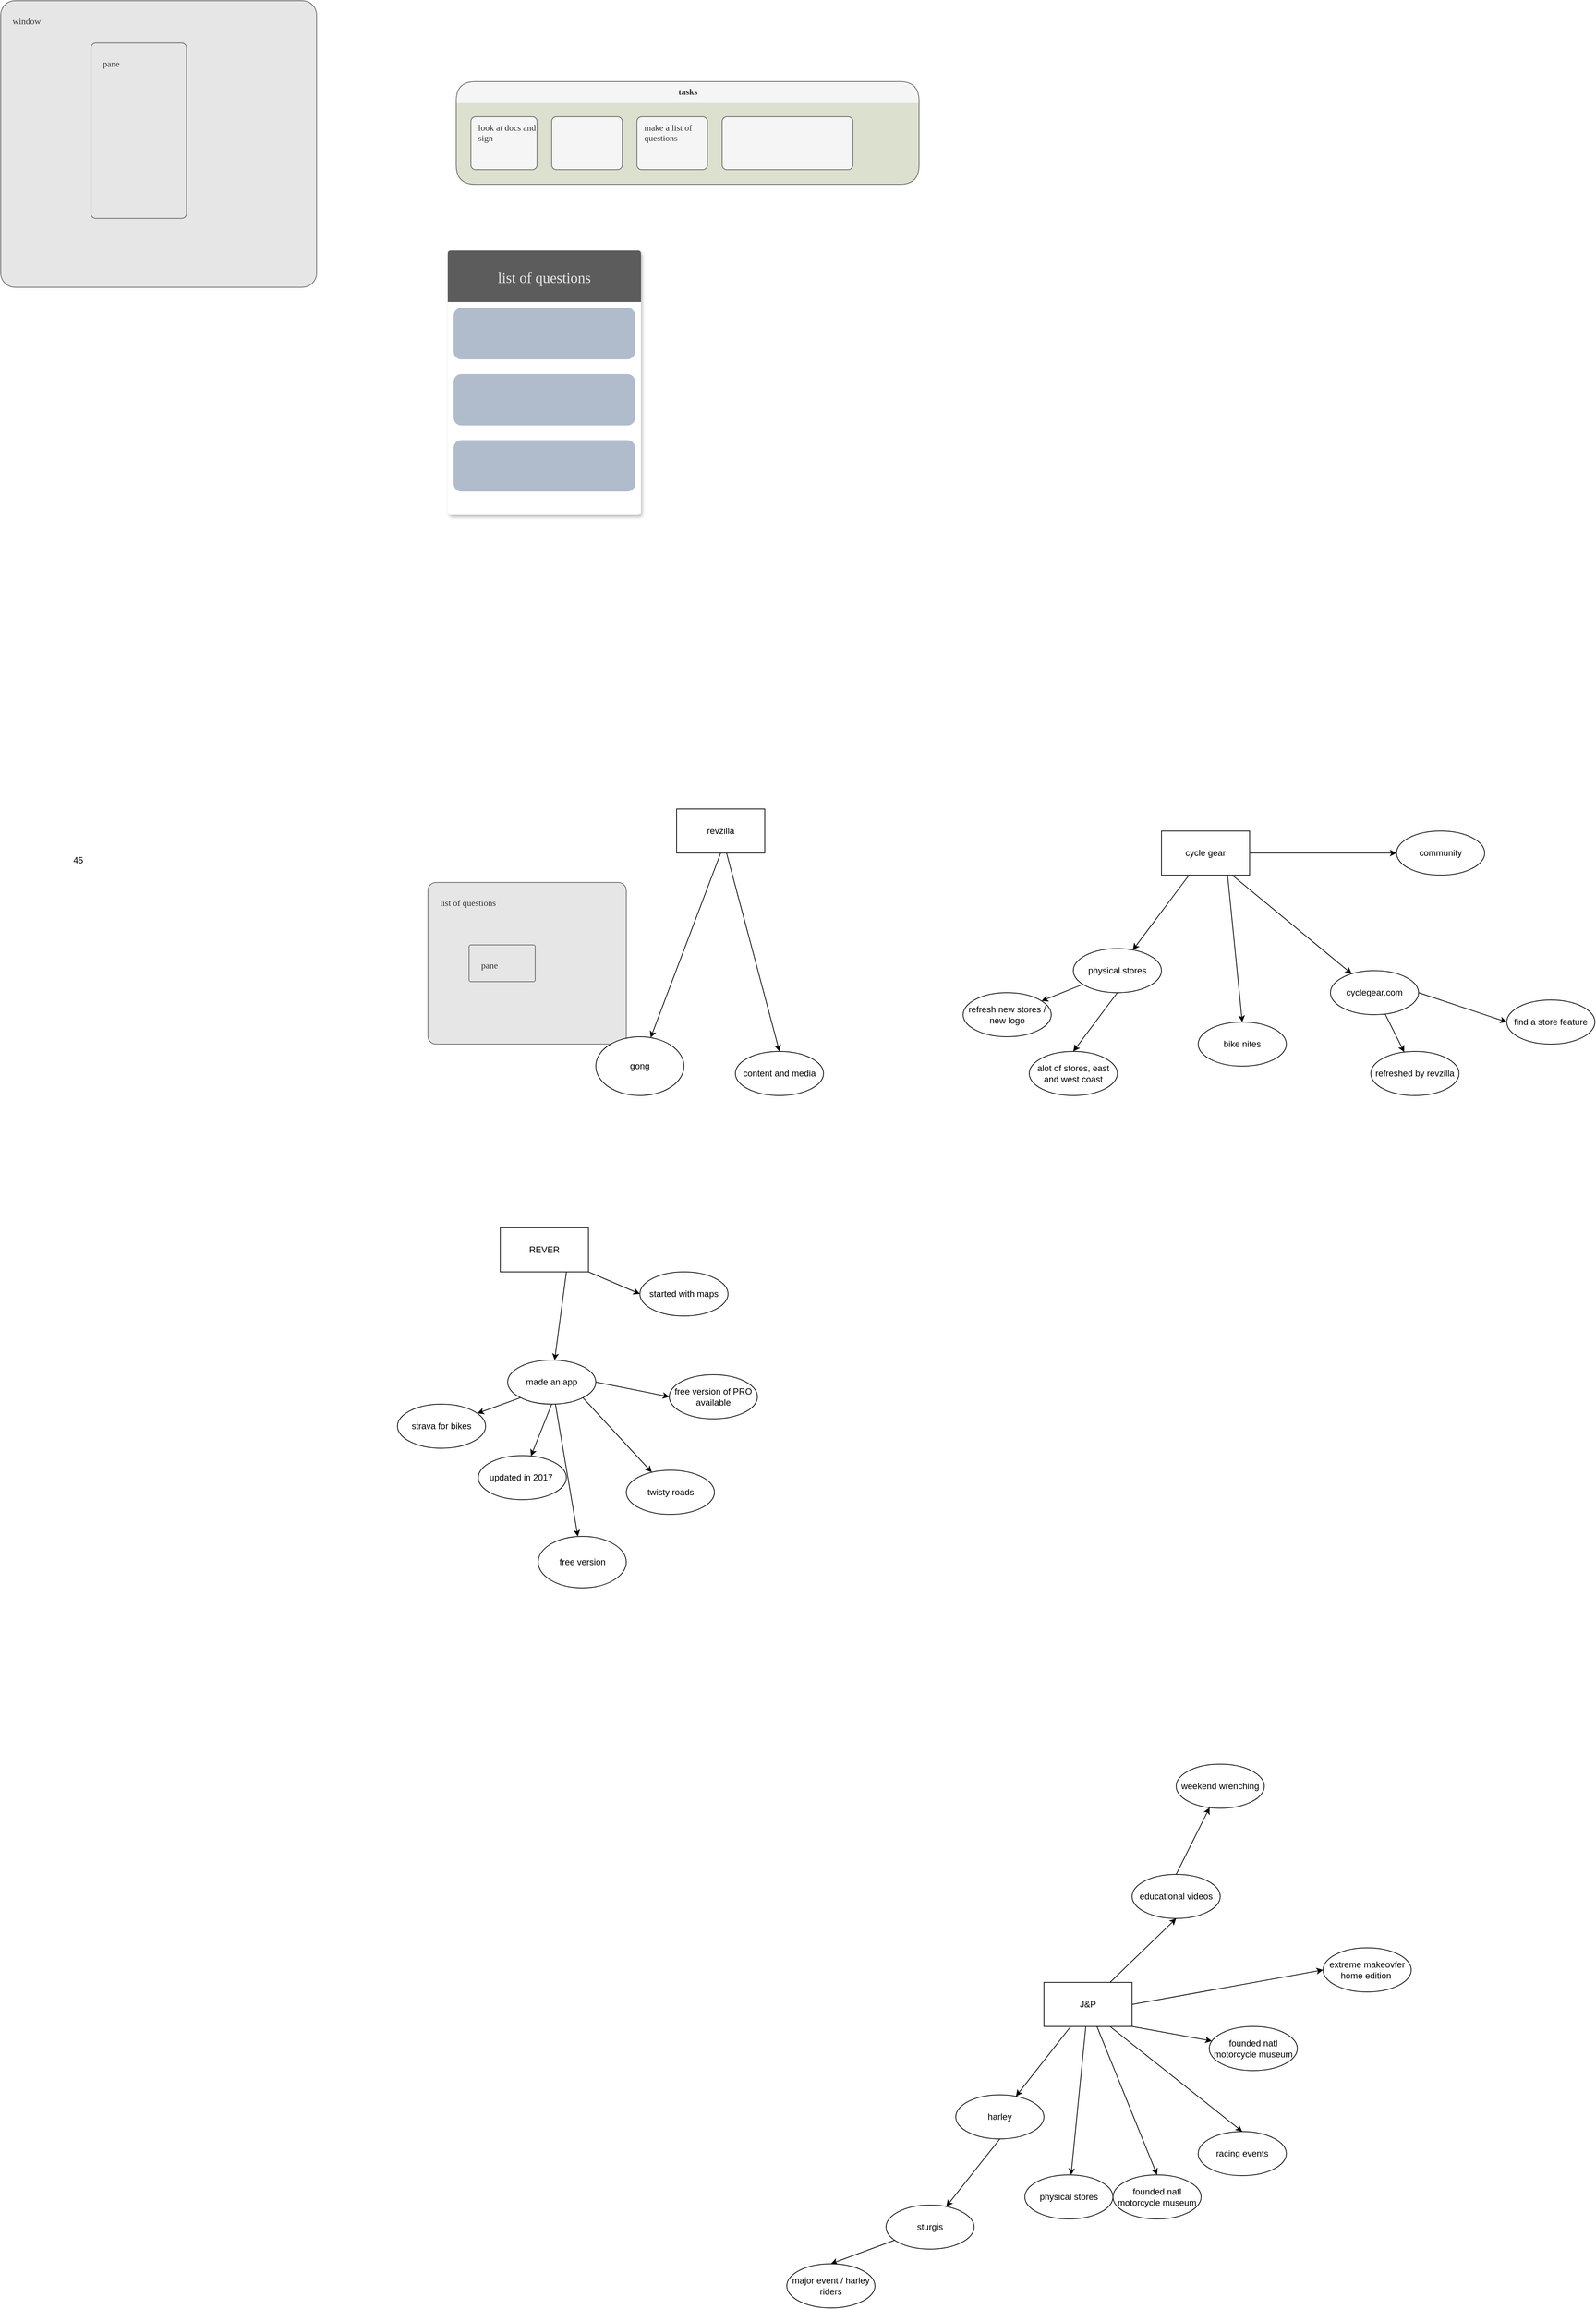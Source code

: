 <mxfile version="14.8.6" type="github" pages="2">
  <diagram id="C5RBs43oDa-KdzZeNtuy" name="Page-1">
    <mxGraphModel dx="1422" dy="726" grid="1" gridSize="10" guides="1" tooltips="1" connect="1" arrows="1" fold="1" page="1" pageScale="1" pageWidth="850" pageHeight="1100" math="0" shadow="0">
      <root>
        <mxCell id="WIyWlLk6GJQsqaUBKTNV-0" />
        <mxCell id="WIyWlLk6GJQsqaUBKTNV-1" parent="WIyWlLk6GJQsqaUBKTNV-0" />
        <mxCell id="ucrQczX7VRWxjf42sCM8-0" value="window" style="rounded=1;whiteSpace=wrap;html=1;fontStyle=0;arcSize=5;align=left;verticalAlign=top;spacingLeft=8;spacingTop=8;fontSize=12;fontColor=#333333;strokeColor=#666666;fillColor=#E6E6E6;spacingBottom=16;spacing=8;container=1;dropTarget=1;recursiveResize=1;collapsible=0;fontFamily=Merriweather sans;fontSource=https%3A%2F%2Ffonts.googleapis.com%2Fcss%3Ffamily%3DMerriweather%2Bsans;" parent="WIyWlLk6GJQsqaUBKTNV-1" vertex="1">
          <mxGeometry x="70" y="90" width="430" height="390" as="geometry" />
        </mxCell>
        <mxCell id="ucrQczX7VRWxjf42sCM8-2" value="pane" style="rounded=1;whiteSpace=wrap;html=1;fontStyle=0;arcSize=5;align=left;verticalAlign=top;spacingLeft=8;spacingTop=8;fontSize=12;fontColor=#333333;strokeColor=#666666;fillColor=#E6E6E6;spacingBottom=16;spacing=8;container=1;dropTarget=1;recursiveResize=0;collapsible=0;fontFamily=Merriweather sans;fontSource=https%3A%2F%2Ffonts.googleapis.com%2Fcss%3Ffamily%3DMerriweather%2Bsans;" parent="ucrQczX7VRWxjf42sCM8-0" vertex="1">
          <mxGeometry x="122.862" y="57.778" width="130.0" height="238.333" as="geometry" />
        </mxCell>
        <mxCell id="ucrQczX7VRWxjf42sCM8-10" value="tasks" style="swimlane;html=1;startSize=28;horizontal=1;childLayout=stackLayout;stackBorder=20;stackSpacing=20;resizeLast=0;resizeParent=1;fillColor=#f5f5f5;align=center;verticalAlign=middle;swimlaneLine=0;connectable=0;allowArrows=0;metaEdit=0;fontColor=#333333;strokeColor=#666666;swimlaneFillColor=#DCE0CE;resizeWidth=1;resizeHeight=1;autosize=1;collapsible=0;rounded=1;fontFamily=Merriweather sans;fontSource=https%3A%2F%2Ffonts.googleapis.com%2Fcss%3Ffamily%3DMerriweather%2Bsans;arcSize=31;" parent="WIyWlLk6GJQsqaUBKTNV-1" vertex="1">
          <mxGeometry x="690" y="200" width="630" height="140" as="geometry" />
        </mxCell>
        <mxCell id="ucrQczX7VRWxjf42sCM8-11" value="look at docs and sign" style="rounded=1;whiteSpace=wrap;html=1;fontSize=12;startSize=0;align=left;shadow=0;fontFamily=Merriweather sans;fontStyle=0;verticalAlign=top;strokeColor=#666666;fillColor=#f5f5f5;spacingTop=1;spacingLeft=8;arcSize=9;fontSource=https%3A%2F%2Ffonts.googleapis.com%2Fcss%3Ffamily%3DMerriweather%2Bsans;fontColor=#333333;" parent="ucrQczX7VRWxjf42sCM8-10" vertex="1">
          <mxGeometry x="20" y="48" width="90" height="72" as="geometry" />
        </mxCell>
        <mxCell id="ucrQczX7VRWxjf42sCM8-13" value="" style="rounded=1;whiteSpace=wrap;html=1;fontSize=12;startSize=0;align=left;labelPosition=center;verticalLabelPosition=middle;verticalAlign=top;shadow=0;fontFamily=Merriweather sans;fontStyle=0;strokeColor=#666666;fillColor=#f5f5f5;arcSize=9;spacingTop=1;spacingLeft=8;fontSource=https%3A%2F%2Ffonts.googleapis.com%2Fcss%3Ffamily%3DMerriweather%2Bsans;fontColor=#333333;" parent="ucrQczX7VRWxjf42sCM8-10" vertex="1">
          <mxGeometry x="130" y="48" width="96" height="72" as="geometry" />
        </mxCell>
        <mxCell id="ucrQczX7VRWxjf42sCM8-12" value="make a list of questions" style="rounded=1;whiteSpace=wrap;html=1;fontSize=12;startSize=0;align=left;labelPosition=center;verticalLabelPosition=middle;verticalAlign=top;shadow=0;fontFamily=Merriweather sans;fontStyle=0;strokeColor=#666666;fillColor=#f5f5f5;arcSize=9;spacingTop=1;spacingLeft=8;fontSource=https%3A%2F%2Ffonts.googleapis.com%2Fcss%3Ffamily%3DMerriweather%2Bsans;fontColor=#333333;" parent="ucrQczX7VRWxjf42sCM8-10" vertex="1">
          <mxGeometry x="246" y="48" width="96" height="72" as="geometry" />
        </mxCell>
        <mxCell id="ucrQczX7VRWxjf42sCM8-14" value="" style="rounded=1;whiteSpace=wrap;html=1;fontSize=12;startSize=0;align=left;shadow=0;fontFamily=Merriweather sans;fontStyle=0;verticalAlign=top;strokeColor=#666666;fillColor=#f5f5f5;spacingTop=1;spacingLeft=8;arcSize=9;fontSource=https%3A%2F%2Ffonts.googleapis.com%2Fcss%3Ffamily%3DMerriweather%2Bsans;fontColor=#333333;" parent="ucrQczX7VRWxjf42sCM8-10" vertex="1">
          <mxGeometry x="362" y="48" width="178" height="72" as="geometry" />
        </mxCell>
        <mxCell id="ucrQczX7VRWxjf42sCM8-1" value="list of questions" style="rounded=1;whiteSpace=wrap;html=1;fontStyle=0;arcSize=5;align=left;verticalAlign=top;spacingLeft=8;spacingTop=8;fontSize=12;fontColor=#333333;strokeColor=#666666;fillColor=#E6E6E6;spacingBottom=16;spacing=8;container=1;dropTarget=1;recursiveResize=0;collapsible=0;fontFamily=Merriweather sans;fontSource=https%3A%2F%2Ffonts.googleapis.com%2Fcss%3Ffamily%3DMerriweather%2Bsans;" parent="WIyWlLk6GJQsqaUBKTNV-1" vertex="1">
          <mxGeometry x="651.5" y="1290" width="270" height="220" as="geometry" />
        </mxCell>
        <mxCell id="ucrQczX7VRWxjf42sCM8-3" value="pane" style="rounded=1;whiteSpace=wrap;html=1;fontStyle=0;arcSize=5;align=left;verticalAlign=top;spacingLeft=8;spacingTop=8;fontSize=12;fontColor=#333333;strokeColor=#666666;fillColor=#E6E6E6;spacingBottom=16;spacing=8;container=1;dropTarget=1;recursiveResize=0;collapsible=0;fontFamily=Merriweather sans;fontSource=https%3A%2F%2Ffonts.googleapis.com%2Fcss%3Ffamily%3DMerriweather%2Bsans;" parent="ucrQczX7VRWxjf42sCM8-1" vertex="1">
          <mxGeometry x="56" y="85" width="90" height="50" as="geometry" />
        </mxCell>
        <mxCell id="ucrQczX7VRWxjf42sCM8-15" value="list of questions" style="swimlane;html=0;startSize=70;childLayout=stackLayout;horizontalStack=0;stackBorder=8;stackSpacing=20;resizeLast=0;resizeParent=1;swimlaneLine=0;swimlaneFillColor=#ffffff;dropTarget=1;collapsible=0;container=1;verticalAlign=middle;fontSize=20;fontStyle=0;labelPosition=center;verticalLabelPosition=middle;align=center;fillColor=#5C5C5C;rounded=1;arcSize=2;fontColor=#E6E6E6;autosize=0;strokeWidth=6;perimeterSpacing=1;horizontal=1;allowArrows=0;strokeColor=none;shadow=1;fontFamily=Merriweather sans;fontSource=https%3A%2F%2Ffonts.googleapis.com%2Fcss%3Ffamily%3DMerriweather%2Bsans;" parent="WIyWlLk6GJQsqaUBKTNV-1" vertex="1">
          <mxGeometry x="678.5" y="430" width="263" height="360" as="geometry" />
        </mxCell>
        <mxCell id="ucrQczX7VRWxjf42sCM8-21" value="" style="rounded=1;whiteSpace=wrap;html=1;fontSize=12;align=left;strokeColor=none;fillColor=#B0BCCC;verticalAlign=top;" parent="ucrQczX7VRWxjf42sCM8-15" vertex="1">
          <mxGeometry x="8" y="78" width="247" height="70" as="geometry" />
        </mxCell>
        <mxCell id="ucrQczX7VRWxjf42sCM8-18" value="" style="rounded=1;whiteSpace=wrap;html=1;fontSize=12;align=left;strokeColor=none;fillColor=#B0BCCC;verticalAlign=top;" parent="ucrQczX7VRWxjf42sCM8-15" vertex="1">
          <mxGeometry x="8" y="168" width="247" height="70" as="geometry" />
        </mxCell>
        <mxCell id="ucrQczX7VRWxjf42sCM8-20" value="" style="rounded=1;whiteSpace=wrap;html=1;fontSize=12;align=left;strokeColor=none;fillColor=#B0BCCC;verticalAlign=top;" parent="ucrQczX7VRWxjf42sCM8-15" vertex="1">
          <mxGeometry x="8" y="258" width="247" height="70" as="geometry" />
        </mxCell>
        <mxCell id="CDL5uqWcp8OkEE5-c-8O-3" style="rounded=0;orthogonalLoop=1;jettySize=auto;html=1;exitX=0.5;exitY=1;exitDx=0;exitDy=0;" parent="WIyWlLk6GJQsqaUBKTNV-1" source="CDL5uqWcp8OkEE5-c-8O-0" target="CDL5uqWcp8OkEE5-c-8O-2" edge="1">
          <mxGeometry relative="1" as="geometry" />
        </mxCell>
        <mxCell id="CDL5uqWcp8OkEE5-c-8O-5" style="edgeStyle=none;rounded=0;orthogonalLoop=1;jettySize=auto;html=1;entryX=0.5;entryY=0;entryDx=0;entryDy=0;" parent="WIyWlLk6GJQsqaUBKTNV-1" source="CDL5uqWcp8OkEE5-c-8O-0" target="CDL5uqWcp8OkEE5-c-8O-4" edge="1">
          <mxGeometry relative="1" as="geometry" />
        </mxCell>
        <mxCell id="CDL5uqWcp8OkEE5-c-8O-0" value="revzilla&lt;br&gt;" style="rounded=0;whiteSpace=wrap;html=1;" parent="WIyWlLk6GJQsqaUBKTNV-1" vertex="1">
          <mxGeometry x="990" y="1190" width="120" height="60" as="geometry" />
        </mxCell>
        <mxCell id="CDL5uqWcp8OkEE5-c-8O-2" value="gong&lt;br&gt;" style="ellipse;whiteSpace=wrap;html=1;fontFamily=Helvetica;fontSize=12;fontColor=#000000;align=center;strokeColor=#000000;fillColor=#ffffff;" parent="WIyWlLk6GJQsqaUBKTNV-1" vertex="1">
          <mxGeometry x="880" y="1500" width="120" height="80" as="geometry" />
        </mxCell>
        <mxCell id="CDL5uqWcp8OkEE5-c-8O-4" value="content and media" style="ellipse;whiteSpace=wrap;html=1;fontFamily=Helvetica;fontSize=12;fontColor=#000000;align=center;strokeColor=#000000;fillColor=#ffffff;" parent="WIyWlLk6GJQsqaUBKTNV-1" vertex="1">
          <mxGeometry x="1070" y="1520" width="120" height="60" as="geometry" />
        </mxCell>
        <mxCell id="CDL5uqWcp8OkEE5-c-8O-9" value="" style="edgeStyle=none;rounded=0;orthogonalLoop=1;jettySize=auto;html=1;" parent="WIyWlLk6GJQsqaUBKTNV-1" source="CDL5uqWcp8OkEE5-c-8O-6" target="CDL5uqWcp8OkEE5-c-8O-8" edge="1">
          <mxGeometry relative="1" as="geometry" />
        </mxCell>
        <mxCell id="CDL5uqWcp8OkEE5-c-8O-13" style="edgeStyle=none;rounded=0;orthogonalLoop=1;jettySize=auto;html=1;exitX=0.75;exitY=1;exitDx=0;exitDy=0;entryX=0.5;entryY=0;entryDx=0;entryDy=0;" parent="WIyWlLk6GJQsqaUBKTNV-1" source="CDL5uqWcp8OkEE5-c-8O-6" target="CDL5uqWcp8OkEE5-c-8O-10" edge="1">
          <mxGeometry relative="1" as="geometry" />
        </mxCell>
        <mxCell id="CDL5uqWcp8OkEE5-c-8O-17" style="edgeStyle=none;rounded=0;orthogonalLoop=1;jettySize=auto;html=1;entryX=0;entryY=0.5;entryDx=0;entryDy=0;" parent="WIyWlLk6GJQsqaUBKTNV-1" source="CDL5uqWcp8OkEE5-c-8O-6" target="CDL5uqWcp8OkEE5-c-8O-11" edge="1">
          <mxGeometry relative="1" as="geometry" />
        </mxCell>
        <mxCell id="CDL5uqWcp8OkEE5-c-8O-19" value="" style="edgeStyle=none;rounded=0;orthogonalLoop=1;jettySize=auto;html=1;" parent="WIyWlLk6GJQsqaUBKTNV-1" source="CDL5uqWcp8OkEE5-c-8O-6" target="CDL5uqWcp8OkEE5-c-8O-18" edge="1">
          <mxGeometry relative="1" as="geometry" />
        </mxCell>
        <mxCell id="CDL5uqWcp8OkEE5-c-8O-6" value="cycle gear" style="rounded=0;whiteSpace=wrap;html=1;" parent="WIyWlLk6GJQsqaUBKTNV-1" vertex="1">
          <mxGeometry x="1650" y="1220" width="120" height="60" as="geometry" />
        </mxCell>
        <mxCell id="CDL5uqWcp8OkEE5-c-8O-14" style="edgeStyle=none;rounded=0;orthogonalLoop=1;jettySize=auto;html=1;exitX=0.5;exitY=1;exitDx=0;exitDy=0;entryX=0.5;entryY=0;entryDx=0;entryDy=0;" parent="WIyWlLk6GJQsqaUBKTNV-1" source="CDL5uqWcp8OkEE5-c-8O-8" target="CDL5uqWcp8OkEE5-c-8O-12" edge="1">
          <mxGeometry relative="1" as="geometry" />
        </mxCell>
        <mxCell id="CDL5uqWcp8OkEE5-c-8O-25" value="" style="edgeStyle=none;rounded=0;orthogonalLoop=1;jettySize=auto;html=1;" parent="WIyWlLk6GJQsqaUBKTNV-1" source="CDL5uqWcp8OkEE5-c-8O-8" target="CDL5uqWcp8OkEE5-c-8O-24" edge="1">
          <mxGeometry relative="1" as="geometry" />
        </mxCell>
        <mxCell id="CDL5uqWcp8OkEE5-c-8O-8" value="physical stores" style="ellipse;whiteSpace=wrap;html=1;rounded=0;" parent="WIyWlLk6GJQsqaUBKTNV-1" vertex="1">
          <mxGeometry x="1530" y="1380" width="120" height="60" as="geometry" />
        </mxCell>
        <mxCell id="CDL5uqWcp8OkEE5-c-8O-10" value="bike nites" style="ellipse;whiteSpace=wrap;html=1;rounded=0;" parent="WIyWlLk6GJQsqaUBKTNV-1" vertex="1">
          <mxGeometry x="1700" y="1480" width="120" height="60" as="geometry" />
        </mxCell>
        <mxCell id="CDL5uqWcp8OkEE5-c-8O-11" value="community" style="ellipse;whiteSpace=wrap;html=1;rounded=0;" parent="WIyWlLk6GJQsqaUBKTNV-1" vertex="1">
          <mxGeometry x="1970" y="1220" width="120" height="60" as="geometry" />
        </mxCell>
        <mxCell id="CDL5uqWcp8OkEE5-c-8O-12" value="alot of stores, east and west coast" style="ellipse;whiteSpace=wrap;html=1;rounded=0;" parent="WIyWlLk6GJQsqaUBKTNV-1" vertex="1">
          <mxGeometry x="1470" y="1520" width="120" height="60" as="geometry" />
        </mxCell>
        <mxCell id="CDL5uqWcp8OkEE5-c-8O-21" value="" style="edgeStyle=none;rounded=0;orthogonalLoop=1;jettySize=auto;html=1;" parent="WIyWlLk6GJQsqaUBKTNV-1" source="CDL5uqWcp8OkEE5-c-8O-18" target="CDL5uqWcp8OkEE5-c-8O-20" edge="1">
          <mxGeometry relative="1" as="geometry" />
        </mxCell>
        <mxCell id="CDL5uqWcp8OkEE5-c-8O-23" style="edgeStyle=none;rounded=0;orthogonalLoop=1;jettySize=auto;html=1;exitX=1;exitY=0.5;exitDx=0;exitDy=0;entryX=0;entryY=0.5;entryDx=0;entryDy=0;" parent="WIyWlLk6GJQsqaUBKTNV-1" source="CDL5uqWcp8OkEE5-c-8O-18" target="CDL5uqWcp8OkEE5-c-8O-22" edge="1">
          <mxGeometry relative="1" as="geometry" />
        </mxCell>
        <mxCell id="CDL5uqWcp8OkEE5-c-8O-18" value="cyclegear.com" style="ellipse;whiteSpace=wrap;html=1;rounded=0;" parent="WIyWlLk6GJQsqaUBKTNV-1" vertex="1">
          <mxGeometry x="1880" y="1410" width="120" height="60" as="geometry" />
        </mxCell>
        <mxCell id="CDL5uqWcp8OkEE5-c-8O-20" value="refreshed by revzilla" style="ellipse;whiteSpace=wrap;html=1;rounded=0;" parent="WIyWlLk6GJQsqaUBKTNV-1" vertex="1">
          <mxGeometry x="1935" y="1520" width="120" height="60" as="geometry" />
        </mxCell>
        <mxCell id="CDL5uqWcp8OkEE5-c-8O-22" value="find a store feature" style="ellipse;whiteSpace=wrap;html=1;rounded=0;" parent="WIyWlLk6GJQsqaUBKTNV-1" vertex="1">
          <mxGeometry x="2120" y="1450" width="120" height="60" as="geometry" />
        </mxCell>
        <mxCell id="CDL5uqWcp8OkEE5-c-8O-24" value="refresh new stores / new logo" style="ellipse;whiteSpace=wrap;html=1;rounded=0;" parent="WIyWlLk6GJQsqaUBKTNV-1" vertex="1">
          <mxGeometry x="1380" y="1440" width="120" height="60" as="geometry" />
        </mxCell>
        <mxCell id="CDL5uqWcp8OkEE5-c-8O-28" value="" style="edgeStyle=none;rounded=0;orthogonalLoop=1;jettySize=auto;html=1;" parent="WIyWlLk6GJQsqaUBKTNV-1" source="CDL5uqWcp8OkEE5-c-8O-26" target="CDL5uqWcp8OkEE5-c-8O-27" edge="1">
          <mxGeometry relative="1" as="geometry" />
        </mxCell>
        <mxCell id="CDL5uqWcp8OkEE5-c-8O-31" value="" style="edgeStyle=none;rounded=0;orthogonalLoop=1;jettySize=auto;html=1;" parent="WIyWlLk6GJQsqaUBKTNV-1" source="CDL5uqWcp8OkEE5-c-8O-26" target="CDL5uqWcp8OkEE5-c-8O-30" edge="1">
          <mxGeometry relative="1" as="geometry" />
        </mxCell>
        <mxCell id="CDL5uqWcp8OkEE5-c-8O-34" style="edgeStyle=none;rounded=0;orthogonalLoop=1;jettySize=auto;html=1;exitX=0.75;exitY=1;exitDx=0;exitDy=0;entryX=0.5;entryY=0;entryDx=0;entryDy=0;" parent="WIyWlLk6GJQsqaUBKTNV-1" source="CDL5uqWcp8OkEE5-c-8O-26" target="CDL5uqWcp8OkEE5-c-8O-32" edge="1">
          <mxGeometry relative="1" as="geometry" />
        </mxCell>
        <mxCell id="CDL5uqWcp8OkEE5-c-8O-61" style="edgeStyle=none;rounded=0;orthogonalLoop=1;jettySize=auto;html=1;exitX=1;exitY=1;exitDx=0;exitDy=0;" parent="WIyWlLk6GJQsqaUBKTNV-1" source="CDL5uqWcp8OkEE5-c-8O-26" target="CDL5uqWcp8OkEE5-c-8O-37" edge="1">
          <mxGeometry relative="1" as="geometry" />
        </mxCell>
        <mxCell id="CDL5uqWcp8OkEE5-c-8O-63" style="edgeStyle=none;rounded=0;orthogonalLoop=1;jettySize=auto;html=1;entryX=0.5;entryY=0;entryDx=0;entryDy=0;" parent="WIyWlLk6GJQsqaUBKTNV-1" source="CDL5uqWcp8OkEE5-c-8O-26" target="CDL5uqWcp8OkEE5-c-8O-38" edge="1">
          <mxGeometry relative="1" as="geometry" />
        </mxCell>
        <mxCell id="sypM5k2JF5nkLfDKtWJV-2" style="edgeStyle=none;rounded=0;orthogonalLoop=1;jettySize=auto;html=1;exitX=1;exitY=0.5;exitDx=0;exitDy=0;entryX=0;entryY=0.5;entryDx=0;entryDy=0;" parent="WIyWlLk6GJQsqaUBKTNV-1" source="CDL5uqWcp8OkEE5-c-8O-26" target="CDL5uqWcp8OkEE5-c-8O-39" edge="1">
          <mxGeometry relative="1" as="geometry" />
        </mxCell>
        <mxCell id="sypM5k2JF5nkLfDKtWJV-3" style="edgeStyle=none;rounded=0;orthogonalLoop=1;jettySize=auto;html=1;exitX=0.75;exitY=0;exitDx=0;exitDy=0;entryX=0.5;entryY=1;entryDx=0;entryDy=0;" parent="WIyWlLk6GJQsqaUBKTNV-1" source="CDL5uqWcp8OkEE5-c-8O-26" target="CDL5uqWcp8OkEE5-c-8O-41" edge="1">
          <mxGeometry relative="1" as="geometry" />
        </mxCell>
        <mxCell id="CDL5uqWcp8OkEE5-c-8O-26" value="J&amp;amp;P" style="rounded=0;whiteSpace=wrap;html=1;" parent="WIyWlLk6GJQsqaUBKTNV-1" vertex="1">
          <mxGeometry x="1490" y="2787" width="120" height="60" as="geometry" />
        </mxCell>
        <mxCell id="CDL5uqWcp8OkEE5-c-8O-62" style="edgeStyle=none;rounded=0;orthogonalLoop=1;jettySize=auto;html=1;exitX=0.5;exitY=1;exitDx=0;exitDy=0;" parent="WIyWlLk6GJQsqaUBKTNV-1" source="CDL5uqWcp8OkEE5-c-8O-27" target="CDL5uqWcp8OkEE5-c-8O-35" edge="1">
          <mxGeometry relative="1" as="geometry" />
        </mxCell>
        <mxCell id="CDL5uqWcp8OkEE5-c-8O-27" value="harley" style="ellipse;whiteSpace=wrap;html=1;rounded=0;" parent="WIyWlLk6GJQsqaUBKTNV-1" vertex="1">
          <mxGeometry x="1370" y="2940" width="120" height="60" as="geometry" />
        </mxCell>
        <mxCell id="CDL5uqWcp8OkEE5-c-8O-30" value="physical stores" style="ellipse;whiteSpace=wrap;html=1;rounded=0;" parent="WIyWlLk6GJQsqaUBKTNV-1" vertex="1">
          <mxGeometry x="1464" y="3049" width="120" height="60" as="geometry" />
        </mxCell>
        <mxCell id="CDL5uqWcp8OkEE5-c-8O-32" value="racing events" style="ellipse;whiteSpace=wrap;html=1;rounded=0;" parent="WIyWlLk6GJQsqaUBKTNV-1" vertex="1">
          <mxGeometry x="1700" y="2990" width="120" height="60" as="geometry" />
        </mxCell>
        <mxCell id="CDL5uqWcp8OkEE5-c-8O-60" style="edgeStyle=none;rounded=0;orthogonalLoop=1;jettySize=auto;html=1;entryX=0.5;entryY=0;entryDx=0;entryDy=0;" parent="WIyWlLk6GJQsqaUBKTNV-1" source="CDL5uqWcp8OkEE5-c-8O-35" target="CDL5uqWcp8OkEE5-c-8O-36" edge="1">
          <mxGeometry relative="1" as="geometry" />
        </mxCell>
        <mxCell id="CDL5uqWcp8OkEE5-c-8O-35" value="sturgis" style="ellipse;whiteSpace=wrap;html=1;rounded=0;" parent="WIyWlLk6GJQsqaUBKTNV-1" vertex="1">
          <mxGeometry x="1275" y="3090" width="120" height="60" as="geometry" />
        </mxCell>
        <mxCell id="CDL5uqWcp8OkEE5-c-8O-36" value="major event / harley riders" style="ellipse;whiteSpace=wrap;html=1;rounded=0;" parent="WIyWlLk6GJQsqaUBKTNV-1" vertex="1">
          <mxGeometry x="1140" y="3170" width="120" height="60" as="geometry" />
        </mxCell>
        <mxCell id="CDL5uqWcp8OkEE5-c-8O-37" value="founded natl motorcycle museum" style="ellipse;whiteSpace=wrap;html=1;rounded=0;" parent="WIyWlLk6GJQsqaUBKTNV-1" vertex="1">
          <mxGeometry x="1715" y="2847" width="120" height="60" as="geometry" />
        </mxCell>
        <mxCell id="CDL5uqWcp8OkEE5-c-8O-38" value="founded natl motorcycle museum" style="ellipse;whiteSpace=wrap;html=1;rounded=0;" parent="WIyWlLk6GJQsqaUBKTNV-1" vertex="1">
          <mxGeometry x="1584" y="3049" width="120" height="60" as="geometry" />
        </mxCell>
        <mxCell id="CDL5uqWcp8OkEE5-c-8O-39" value="extreme makeovfer home edition&amp;nbsp;" style="ellipse;whiteSpace=wrap;html=1;rounded=0;" parent="WIyWlLk6GJQsqaUBKTNV-1" vertex="1">
          <mxGeometry x="1870" y="2740" width="120" height="60" as="geometry" />
        </mxCell>
        <mxCell id="CDL5uqWcp8OkEE5-c-8O-40" value="weekend wrenching" style="ellipse;whiteSpace=wrap;html=1;rounded=0;" parent="WIyWlLk6GJQsqaUBKTNV-1" vertex="1">
          <mxGeometry x="1670" y="2490" width="120" height="60" as="geometry" />
        </mxCell>
        <mxCell id="sypM5k2JF5nkLfDKtWJV-4" style="edgeStyle=none;rounded=0;orthogonalLoop=1;jettySize=auto;html=1;exitX=0.5;exitY=0;exitDx=0;exitDy=0;" parent="WIyWlLk6GJQsqaUBKTNV-1" source="CDL5uqWcp8OkEE5-c-8O-41" target="CDL5uqWcp8OkEE5-c-8O-40" edge="1">
          <mxGeometry relative="1" as="geometry" />
        </mxCell>
        <mxCell id="CDL5uqWcp8OkEE5-c-8O-41" value="educational videos" style="ellipse;whiteSpace=wrap;html=1;rounded=0;" parent="WIyWlLk6GJQsqaUBKTNV-1" vertex="1">
          <mxGeometry x="1610" y="2640" width="120" height="60" as="geometry" />
        </mxCell>
        <mxCell id="CDL5uqWcp8OkEE5-c-8O-45" style="edgeStyle=none;rounded=0;orthogonalLoop=1;jettySize=auto;html=1;exitX=1;exitY=1;exitDx=0;exitDy=0;entryX=0;entryY=0.5;entryDx=0;entryDy=0;" parent="WIyWlLk6GJQsqaUBKTNV-1" source="CDL5uqWcp8OkEE5-c-8O-43" target="CDL5uqWcp8OkEE5-c-8O-44" edge="1">
          <mxGeometry relative="1" as="geometry" />
        </mxCell>
        <mxCell id="CDL5uqWcp8OkEE5-c-8O-52" style="edgeStyle=none;rounded=0;orthogonalLoop=1;jettySize=auto;html=1;exitX=0.75;exitY=1;exitDx=0;exitDy=0;" parent="WIyWlLk6GJQsqaUBKTNV-1" source="CDL5uqWcp8OkEE5-c-8O-43" target="CDL5uqWcp8OkEE5-c-8O-46" edge="1">
          <mxGeometry relative="1" as="geometry" />
        </mxCell>
        <mxCell id="CDL5uqWcp8OkEE5-c-8O-43" value="REVER" style="rounded=0;whiteSpace=wrap;html=1;" parent="WIyWlLk6GJQsqaUBKTNV-1" vertex="1">
          <mxGeometry x="750" y="1760" width="120" height="60" as="geometry" />
        </mxCell>
        <mxCell id="CDL5uqWcp8OkEE5-c-8O-44" value="started with maps" style="ellipse;whiteSpace=wrap;html=1;rounded=0;" parent="WIyWlLk6GJQsqaUBKTNV-1" vertex="1">
          <mxGeometry x="940" y="1820" width="120" height="60" as="geometry" />
        </mxCell>
        <mxCell id="CDL5uqWcp8OkEE5-c-8O-48" value="" style="edgeStyle=none;rounded=0;orthogonalLoop=1;jettySize=auto;html=1;" parent="WIyWlLk6GJQsqaUBKTNV-1" source="CDL5uqWcp8OkEE5-c-8O-46" target="CDL5uqWcp8OkEE5-c-8O-47" edge="1">
          <mxGeometry relative="1" as="geometry" />
        </mxCell>
        <mxCell id="CDL5uqWcp8OkEE5-c-8O-51" style="edgeStyle=none;rounded=0;orthogonalLoop=1;jettySize=auto;html=1;exitX=0;exitY=1;exitDx=0;exitDy=0;" parent="WIyWlLk6GJQsqaUBKTNV-1" source="CDL5uqWcp8OkEE5-c-8O-46" target="CDL5uqWcp8OkEE5-c-8O-49" edge="1">
          <mxGeometry relative="1" as="geometry" />
        </mxCell>
        <mxCell id="CDL5uqWcp8OkEE5-c-8O-54" style="edgeStyle=none;rounded=0;orthogonalLoop=1;jettySize=auto;html=1;exitX=0.5;exitY=1;exitDx=0;exitDy=0;" parent="WIyWlLk6GJQsqaUBKTNV-1" source="CDL5uqWcp8OkEE5-c-8O-46" target="CDL5uqWcp8OkEE5-c-8O-53" edge="1">
          <mxGeometry relative="1" as="geometry" />
        </mxCell>
        <mxCell id="CDL5uqWcp8OkEE5-c-8O-56" style="edgeStyle=none;rounded=0;orthogonalLoop=1;jettySize=auto;html=1;exitX=1;exitY=1;exitDx=0;exitDy=0;" parent="WIyWlLk6GJQsqaUBKTNV-1" source="CDL5uqWcp8OkEE5-c-8O-46" target="CDL5uqWcp8OkEE5-c-8O-55" edge="1">
          <mxGeometry relative="1" as="geometry" />
        </mxCell>
        <mxCell id="sypM5k2JF5nkLfDKtWJV-0" style="rounded=0;orthogonalLoop=1;jettySize=auto;html=1;exitX=1;exitY=0.5;exitDx=0;exitDy=0;entryX=0;entryY=0.5;entryDx=0;entryDy=0;" parent="WIyWlLk6GJQsqaUBKTNV-1" source="CDL5uqWcp8OkEE5-c-8O-46" target="CDL5uqWcp8OkEE5-c-8O-58" edge="1">
          <mxGeometry relative="1" as="geometry" />
        </mxCell>
        <mxCell id="CDL5uqWcp8OkEE5-c-8O-46" value="made an app" style="ellipse;whiteSpace=wrap;html=1;rounded=0;" parent="WIyWlLk6GJQsqaUBKTNV-1" vertex="1">
          <mxGeometry x="760" y="1940" width="120" height="60" as="geometry" />
        </mxCell>
        <mxCell id="CDL5uqWcp8OkEE5-c-8O-47" value="free version&lt;br&gt;" style="ellipse;whiteSpace=wrap;html=1;rounded=0;" parent="WIyWlLk6GJQsqaUBKTNV-1" vertex="1">
          <mxGeometry x="801.5" y="2180" width="120" height="70" as="geometry" />
        </mxCell>
        <mxCell id="CDL5uqWcp8OkEE5-c-8O-49" value="strava for bikes" style="ellipse;whiteSpace=wrap;html=1;rounded=0;" parent="WIyWlLk6GJQsqaUBKTNV-1" vertex="1">
          <mxGeometry x="610" y="2000" width="120" height="60" as="geometry" />
        </mxCell>
        <mxCell id="CDL5uqWcp8OkEE5-c-8O-53" value="updated in 2017&amp;nbsp;" style="ellipse;whiteSpace=wrap;html=1;rounded=0;" parent="WIyWlLk6GJQsqaUBKTNV-1" vertex="1">
          <mxGeometry x="720" y="2070" width="120" height="60" as="geometry" />
        </mxCell>
        <mxCell id="CDL5uqWcp8OkEE5-c-8O-55" value="twisty roads" style="ellipse;whiteSpace=wrap;html=1;rounded=0;" parent="WIyWlLk6GJQsqaUBKTNV-1" vertex="1">
          <mxGeometry x="921.5" y="2090" width="120" height="60" as="geometry" />
        </mxCell>
        <mxCell id="CDL5uqWcp8OkEE5-c-8O-58" value="free version of PRO available" style="ellipse;whiteSpace=wrap;html=1;rounded=0;" parent="WIyWlLk6GJQsqaUBKTNV-1" vertex="1">
          <mxGeometry x="980" y="1960" width="120" height="60" as="geometry" />
        </mxCell>
        <mxCell id="jbMZL8lNuqLYiirpiehK-12" value="45" style="text;html=1;align=center;verticalAlign=middle;resizable=0;points=[];autosize=1;strokeColor=none;" vertex="1" parent="WIyWlLk6GJQsqaUBKTNV-1">
          <mxGeometry x="160" y="1250" width="30" height="20" as="geometry" />
        </mxCell>
      </root>
    </mxGraphModel>
  </diagram>
  <diagram id="HE1VfRM75uAiaPYxfimM" name="mob coding">
    <mxGraphModel dx="1874" dy="760" grid="1" gridSize="10" guides="1" tooltips="1" connect="1" arrows="1" fold="1" page="0" pageScale="1" pageWidth="850" pageHeight="1100" math="0" shadow="0">
      <root>
        <mxCell id="jIR6ZfUCpSBKofC2tpVq-0" />
        <mxCell id="jIR6ZfUCpSBKofC2tpVq-1" parent="jIR6ZfUCpSBKofC2tpVq-0" />
        <mxCell id="jIR6ZfUCpSBKofC2tpVq-2" value="mob coding" style="swimlane;html=1;startSize=28;horizontal=1;childLayout=stackLayout;stackBorder=20;stackSpacing=20;resizeLast=0;resizeParent=1;fillColor=#f5f5f5;align=center;verticalAlign=middle;swimlaneLine=0;connectable=0;allowArrows=0;metaEdit=0;fontColor=#333333;strokeColor=#666666;swimlaneFillColor=#DCE0CE;resizeWidth=1;resizeHeight=1;autosize=1;collapsible=0;rounded=1;fontFamily=Merriweather sans;fontSource=https%3A%2F%2Ffonts.googleapis.com%2Fcss%3Ffamily%3DMerriweather%2Bsans;arcSize=11;" vertex="1" parent="jIR6ZfUCpSBKofC2tpVq-1">
          <mxGeometry x="100" y="220" width="672" height="140" as="geometry" />
        </mxCell>
        <mxCell id="jIR6ZfUCpSBKofC2tpVq-3" value="start, introduce the idea" style="rounded=1;whiteSpace=wrap;html=1;fontSize=12;startSize=0;align=left;shadow=0;fontFamily=Merriweather sans;fontStyle=0;verticalAlign=top;strokeColor=#666666;fillColor=#f5f5f5;spacingTop=1;spacingLeft=8;arcSize=9;fontSource=https%3A%2F%2Ffonts.googleapis.com%2Fcss%3Ffamily%3DMerriweather%2Bsans;fontColor=#333333;" vertex="1" parent="jIR6ZfUCpSBKofC2tpVq-2">
          <mxGeometry x="20" y="48" width="100" height="72" as="geometry" />
        </mxCell>
        <mxCell id="jIR6ZfUCpSBKofC2tpVq-4" value="introduce exercism" style="rounded=1;whiteSpace=wrap;html=1;fontSize=12;startSize=0;align=left;labelPosition=center;verticalLabelPosition=middle;verticalAlign=top;shadow=0;fontFamily=Merriweather sans;fontStyle=0;strokeColor=#666666;fillColor=#f5f5f5;arcSize=9;spacingTop=1;spacingLeft=8;fontSource=https%3A%2F%2Ffonts.googleapis.com%2Fcss%3Ffamily%3DMerriweather%2Bsans;fontColor=#333333;" vertex="1" parent="jIR6ZfUCpSBKofC2tpVq-2">
          <mxGeometry x="140" y="48" width="96" height="72" as="geometry" />
        </mxCell>
        <mxCell id="jIR6ZfUCpSBKofC2tpVq-5" value="make a list of questions" style="rounded=1;whiteSpace=wrap;html=1;fontSize=12;startSize=0;align=left;labelPosition=center;verticalLabelPosition=middle;verticalAlign=top;shadow=0;fontFamily=Merriweather sans;fontStyle=0;strokeColor=#666666;fillColor=#f5f5f5;arcSize=9;spacingTop=1;spacingLeft=8;fontSource=https%3A%2F%2Ffonts.googleapis.com%2Fcss%3Ffamily%3DMerriweather%2Bsans;fontColor=#333333;" vertex="1" parent="jIR6ZfUCpSBKofC2tpVq-2">
          <mxGeometry x="256" y="48" width="96" height="72" as="geometry" />
        </mxCell>
        <mxCell id="jIR6ZfUCpSBKofC2tpVq-7" value="wrap up" style="rounded=1;whiteSpace=wrap;html=1;fontSize=12;startSize=0;align=left;shadow=0;fontFamily=Merriweather sans;fontStyle=0;verticalAlign=top;strokeColor=#666666;fillColor=#f5f5f5;spacingTop=1;spacingLeft=8;arcSize=9;fontSource=https%3A%2F%2Ffonts.googleapis.com%2Fcss%3Ffamily%3DMerriweather%2Bsans;fontColor=#333333;" vertex="1" parent="jIR6ZfUCpSBKofC2tpVq-2">
          <mxGeometry x="372" y="48" width="48" height="72" as="geometry" />
        </mxCell>
        <mxCell id="jIR6ZfUCpSBKofC2tpVq-13" value="pick a route" style="rounded=1;whiteSpace=wrap;html=1;fontSize=12;startSize=0;align=left;labelPosition=center;verticalLabelPosition=middle;verticalAlign=top;shadow=0;fontFamily=Merriweather sans;fontStyle=0;strokeColor=#666666;fillColor=#f5f5f5;arcSize=9;spacingTop=1;spacingLeft=8;fontSource=https%3A%2F%2Ffonts.googleapis.com%2Fcss%3Ffamily%3DMerriweather%2Bsans;fontColor=#333333;" vertex="1" parent="jIR6ZfUCpSBKofC2tpVq-2">
          <mxGeometry x="440" y="48" width="96" height="72" as="geometry" />
        </mxCell>
        <mxCell id="jIR6ZfUCpSBKofC2tpVq-8" value="roles" style="swimlane;html=1;startSize=20;horizontal=1;childLayout=stackLayout;stackBorder=20;stackSpacing=20;resizeLast=0;resizeParent=1;fillColor=#f5f5f5;align=center;verticalAlign=middle;swimlaneLine=0;connectable=0;allowArrows=0;metaEdit=0;fontColor=#333333;strokeColor=#666666;swimlaneFillColor=#DCE0CE;resizeWidth=1;resizeHeight=1;autosize=1;collapsible=0;rounded=1;fontFamily=Merriweather sans;fontSource=https%3A%2F%2Ffonts.googleapis.com%2Fcss%3Ffamily%3DMerriweather%2Bsans;arcSize=10;" vertex="1" parent="jIR6ZfUCpSBKofC2tpVq-1">
          <mxGeometry x="800" y="520" width="478" height="160" as="geometry" />
        </mxCell>
        <mxCell id="jIR6ZfUCpSBKofC2tpVq-9" value="driver" style="rounded=1;whiteSpace=wrap;html=1;fontSize=12;startSize=0;align=left;shadow=0;fontFamily=Merriweather sans;fontStyle=0;verticalAlign=top;strokeColor=#666666;fillColor=#f5f5f5;spacingTop=1;spacingLeft=8;arcSize=9;fontSource=https%3A%2F%2Ffonts.googleapis.com%2Fcss%3Ffamily%3DMerriweather%2Bsans;fontColor=#333333;" vertex="1" parent="jIR6ZfUCpSBKofC2tpVq-8">
          <mxGeometry x="20" y="40" width="90" height="100" as="geometry" />
        </mxCell>
        <mxCell id="jIR6ZfUCpSBKofC2tpVq-10" value="navigator" style="rounded=1;whiteSpace=wrap;html=1;fontSize=12;startSize=0;align=left;labelPosition=center;verticalLabelPosition=middle;verticalAlign=top;shadow=0;fontFamily=Merriweather sans;fontStyle=0;strokeColor=#666666;fillColor=#f5f5f5;arcSize=9;spacingTop=1;spacingLeft=8;fontSource=https%3A%2F%2Ffonts.googleapis.com%2Fcss%3Ffamily%3DMerriweather%2Bsans;fontColor=#333333;" vertex="1" parent="jIR6ZfUCpSBKofC2tpVq-8">
          <mxGeometry x="130" y="40" width="96" height="100" as="geometry" />
        </mxCell>
        <mxCell id="jIR6ZfUCpSBKofC2tpVq-11" value="optionally rotating &lt;font style=&quot;font-size: 14px&quot;&gt;navigator&lt;/font&gt;" style="rounded=1;whiteSpace=wrap;html=1;fontSize=12;startSize=0;align=left;labelPosition=center;verticalLabelPosition=middle;verticalAlign=top;shadow=0;fontFamily=Merriweather sans;fontStyle=0;strokeColor=#666666;fillColor=#f5f5f5;arcSize=9;spacingTop=1;spacingLeft=8;fontSource=https%3A%2F%2Ffonts.googleapis.com%2Fcss%3Ffamily%3DMerriweather%2Bsans;fontColor=#333333;" vertex="1" parent="jIR6ZfUCpSBKofC2tpVq-8">
          <mxGeometry x="246" y="40" width="96" height="100" as="geometry" />
        </mxCell>
        <mxCell id="jIR6ZfUCpSBKofC2tpVq-12" value="&lt;font style=&quot;font-size: 14px&quot;&gt;mob&lt;/font&gt;, participates in discussion&amp;nbsp; of approach" style="rounded=1;whiteSpace=wrap;html=1;fontSize=12;startSize=0;align=left;labelPosition=center;verticalLabelPosition=middle;verticalAlign=top;shadow=0;fontFamily=Merriweather sans;fontStyle=0;strokeColor=#666666;fillColor=#f5f5f5;arcSize=9;spacingTop=1;spacingLeft=8;fontSource=https%3A%2F%2Ffonts.googleapis.com%2Fcss%3Ffamily%3DMerriweather%2Bsans;fontColor=#333333;" vertex="1" parent="jIR6ZfUCpSBKofC2tpVq-8">
          <mxGeometry x="362" y="40" width="96" height="100" as="geometry" />
        </mxCell>
        <mxCell id="jIR6ZfUCpSBKofC2tpVq-6" value="45 minutes with 5 minute rounds would be about 9 rounds" style="rounded=1;whiteSpace=wrap;html=1;fontSize=12;startSize=0;align=left;shadow=0;fontFamily=Merriweather sans;fontStyle=0;verticalAlign=top;strokeColor=#666666;fillColor=#f5f5f5;spacingTop=1;spacingLeft=8;arcSize=9;fontSource=https%3A%2F%2Ffonts.googleapis.com%2Fcss%3Ffamily%3DMerriweather%2Bsans;fontColor=#333333;" vertex="1" parent="jIR6ZfUCpSBKofC2tpVq-1">
          <mxGeometry x="1050" y="380" width="180" height="72" as="geometry" />
        </mxCell>
        <mxCell id="jIR6ZfUCpSBKofC2tpVq-15" value="mob coding" style="swimlane;html=1;startSize=28;horizontal=1;childLayout=stackLayout;stackBorder=20;stackSpacing=20;resizeLast=0;resizeParent=1;fillColor=#f5f5f5;align=center;verticalAlign=middle;swimlaneLine=0;connectable=0;allowArrows=0;metaEdit=0;fontColor=#333333;strokeColor=#666666;swimlaneFillColor=#DCE0CE;resizeWidth=1;resizeHeight=1;autosize=1;collapsible=0;rounded=1;fontFamily=Merriweather sans;fontSource=https%3A%2F%2Ffonts.googleapis.com%2Fcss%3Ffamily%3DMerriweather%2Bsans;arcSize=11;" vertex="1" parent="jIR6ZfUCpSBKofC2tpVq-1">
          <mxGeometry x="100" y="370" width="716" height="260" as="geometry" />
        </mxCell>
        <mxCell id="jIR6ZfUCpSBKofC2tpVq-16" value="mob coding goal is to have a little fun learning about elixir and communicating with each other about problem solving" style="rounded=1;whiteSpace=wrap;html=1;fontSize=12;startSize=0;align=left;shadow=0;fontFamily=Merriweather sans;fontStyle=0;verticalAlign=top;strokeColor=#666666;fillColor=#f5f5f5;spacingTop=1;spacingLeft=8;arcSize=9;fontSource=https%3A%2F%2Ffonts.googleapis.com%2Fcss%3Ffamily%3DMerriweather%2Bsans;fontColor=#333333;" vertex="1" parent="jIR6ZfUCpSBKofC2tpVq-15">
          <mxGeometry x="20" y="48" width="110" height="192" as="geometry" />
        </mxCell>
        <mxCell id="jIR6ZfUCpSBKofC2tpVq-14" value="I am mostly using this to give use a goal un-muddied by the codebase." style="rounded=1;whiteSpace=wrap;html=1;fontSize=12;startSize=0;align=left;labelPosition=center;verticalLabelPosition=middle;verticalAlign=top;shadow=0;fontFamily=Merriweather sans;fontStyle=0;strokeColor=#666666;fillColor=#f5f5f5;arcSize=9;spacingTop=1;spacingLeft=8;fontSource=https%3A%2F%2Ffonts.googleapis.com%2Fcss%3Ffamily%3DMerriweather%2Bsans;fontColor=#333333;" vertex="1" parent="jIR6ZfUCpSBKofC2tpVq-15">
          <mxGeometry x="150" y="48" width="100" height="192" as="geometry" />
        </mxCell>
        <mxCell id="jIR6ZfUCpSBKofC2tpVq-17" value="introduce exercism" style="rounded=1;whiteSpace=wrap;html=1;fontSize=12;startSize=0;align=left;labelPosition=center;verticalLabelPosition=middle;verticalAlign=top;shadow=0;fontFamily=Merriweather sans;fontStyle=0;strokeColor=#666666;fillColor=#f5f5f5;arcSize=9;spacingTop=1;spacingLeft=8;fontSource=https%3A%2F%2Ffonts.googleapis.com%2Fcss%3Ffamily%3DMerriweather%2Bsans;fontColor=#333333;" vertex="1" parent="jIR6ZfUCpSBKofC2tpVq-15">
          <mxGeometry x="270" y="48" width="96" height="192" as="geometry" />
        </mxCell>
        <mxCell id="jIR6ZfUCpSBKofC2tpVq-18" value="make a list of questions" style="rounded=1;whiteSpace=wrap;html=1;fontSize=12;startSize=0;align=left;labelPosition=center;verticalLabelPosition=middle;verticalAlign=top;shadow=0;fontFamily=Merriweather sans;fontStyle=0;strokeColor=#666666;fillColor=#f5f5f5;arcSize=9;spacingTop=1;spacingLeft=8;fontSource=https%3A%2F%2Ffonts.googleapis.com%2Fcss%3Ffamily%3DMerriweather%2Bsans;fontColor=#333333;" vertex="1" parent="jIR6ZfUCpSBKofC2tpVq-15">
          <mxGeometry x="386" y="48" width="96" height="192" as="geometry" />
        </mxCell>
        <mxCell id="jIR6ZfUCpSBKofC2tpVq-19" value="wrap up" style="rounded=1;whiteSpace=wrap;html=1;fontSize=12;startSize=0;align=left;shadow=0;fontFamily=Merriweather sans;fontStyle=0;verticalAlign=top;strokeColor=#666666;fillColor=#f5f5f5;spacingTop=1;spacingLeft=8;arcSize=9;fontSource=https%3A%2F%2Ffonts.googleapis.com%2Fcss%3Ffamily%3DMerriweather%2Bsans;fontColor=#333333;" vertex="1" parent="jIR6ZfUCpSBKofC2tpVq-15">
          <mxGeometry x="502" y="48" width="48" height="192" as="geometry" />
        </mxCell>
        <mxCell id="jIR6ZfUCpSBKofC2tpVq-20" value="pick a route" style="rounded=1;whiteSpace=wrap;html=1;fontSize=12;startSize=0;align=left;labelPosition=center;verticalLabelPosition=middle;verticalAlign=top;shadow=0;fontFamily=Merriweather sans;fontStyle=0;strokeColor=#666666;fillColor=#f5f5f5;arcSize=9;spacingTop=1;spacingLeft=8;fontSource=https%3A%2F%2Ffonts.googleapis.com%2Fcss%3Ffamily%3DMerriweather%2Bsans;fontColor=#333333;" vertex="1" parent="jIR6ZfUCpSBKofC2tpVq-15">
          <mxGeometry x="570" y="48" width="96" height="192" as="geometry" />
        </mxCell>
      </root>
    </mxGraphModel>
  </diagram>
</mxfile>
